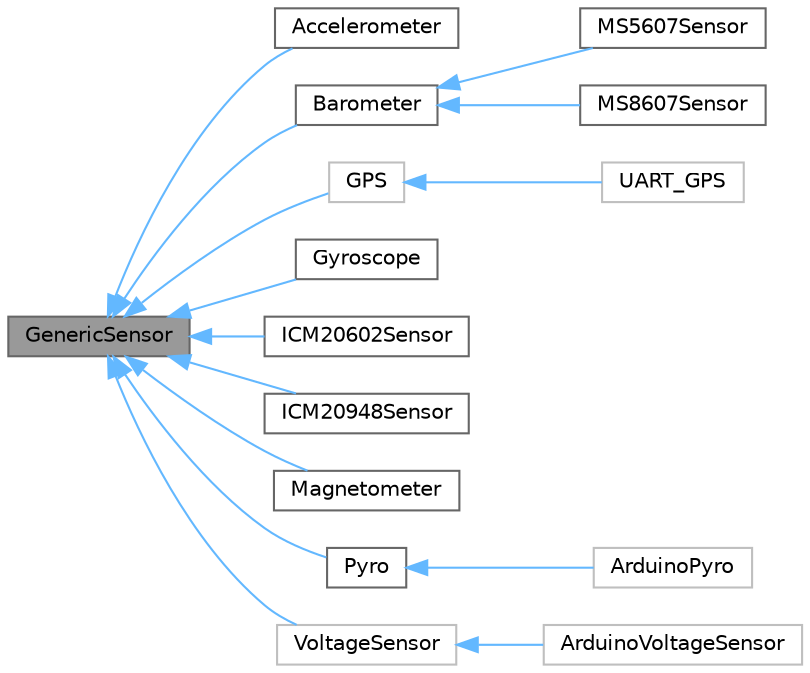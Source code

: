 digraph "GenericSensor"
{
 // LATEX_PDF_SIZE
  bgcolor="transparent";
  edge [fontname=Helvetica,fontsize=10,labelfontname=Helvetica,labelfontsize=10];
  node [fontname=Helvetica,fontsize=10,shape=box,height=0.2,width=0.4];
  rankdir="LR";
  Node1 [label="GenericSensor",height=0.2,width=0.4,color="gray40", fillcolor="grey60", style="filled", fontcolor="black",tooltip="Underlying interface to all sensors."];
  Node1 -> Node2 [dir="back",color="steelblue1",style="solid"];
  Node2 [label="Accelerometer",height=0.2,width=0.4,color="gray40", fillcolor="white", style="filled",URL="$classAccelerometer.html",tooltip="Generic Accelerometer."];
  Node1 -> Node3 [dir="back",color="steelblue1",style="solid"];
  Node3 [label="Barometer",height=0.2,width=0.4,color="gray40", fillcolor="white", style="filled",URL="$classBarometer.html",tooltip="Generic Barometer."];
  Node3 -> Node4 [dir="back",color="steelblue1",style="solid"];
  Node4 [label="MS5607Sensor",height=0.2,width=0.4,color="gray40", fillcolor="white", style="filled",URL="$classMS5607Sensor.html",tooltip="An implementation of Barometer for the MS8607 barometer."];
  Node3 -> Node5 [dir="back",color="steelblue1",style="solid"];
  Node5 [label="MS8607Sensor",height=0.2,width=0.4,color="gray40", fillcolor="white", style="filled",URL="$classMS8607Sensor.html",tooltip="An implementation of Barometer for the MS8607 barometer."];
  Node1 -> Node6 [dir="back",color="steelblue1",style="solid"];
  Node6 [label="GPS",height=0.2,width=0.4,color="grey75", fillcolor="white", style="filled",URL="$classGPS.html",tooltip=" "];
  Node6 -> Node7 [dir="back",color="steelblue1",style="solid"];
  Node7 [label="UART_GPS",height=0.2,width=0.4,color="grey75", fillcolor="white", style="filled",URL="$classUART__GPS.html",tooltip=" "];
  Node1 -> Node8 [dir="back",color="steelblue1",style="solid"];
  Node8 [label="Gyroscope",height=0.2,width=0.4,color="gray40", fillcolor="white", style="filled",URL="$classGyroscope.html",tooltip="Generic Gyroscope."];
  Node1 -> Node9 [dir="back",color="steelblue1",style="solid"];
  Node9 [label="ICM20602Sensor",height=0.2,width=0.4,color="gray40", fillcolor="white", style="filled",URL="$classICM20602Sensor.html",tooltip="Driver for ICM20602."];
  Node1 -> Node10 [dir="back",color="steelblue1",style="solid"];
  Node10 [label="ICM20948Sensor",height=0.2,width=0.4,color="gray40", fillcolor="white", style="filled",URL="$classICM20948Sensor.html",tooltip="Driver for ICM20948."];
  Node1 -> Node11 [dir="back",color="steelblue1",style="solid"];
  Node11 [label="Magnetometer",height=0.2,width=0.4,color="gray40", fillcolor="white", style="filled",URL="$classMagnetometer.html",tooltip="Generic Magnetometer."];
  Node1 -> Node12 [dir="back",color="steelblue1",style="solid"];
  Node12 [label="Pyro",height=0.2,width=0.4,color="gray40", fillcolor="white", style="filled",URL="$classPyro.html",tooltip="Represents a pyro channel."];
  Node12 -> Node13 [dir="back",color="steelblue1",style="solid"];
  Node13 [label="ArduinoPyro",height=0.2,width=0.4,color="grey75", fillcolor="white", style="filled",URL="$classArduinoPyro.html",tooltip=" "];
  Node1 -> Node14 [dir="back",color="steelblue1",style="solid"];
  Node14 [label="VoltageSensor",height=0.2,width=0.4,color="grey75", fillcolor="white", style="filled",URL="$classVoltageSensor.html",tooltip=" "];
  Node14 -> Node15 [dir="back",color="steelblue1",style="solid"];
  Node15 [label="ArduinoVoltageSensor",height=0.2,width=0.4,color="grey75", fillcolor="white", style="filled",URL="$classArduinoVoltageSensor.html",tooltip=" "];
}
